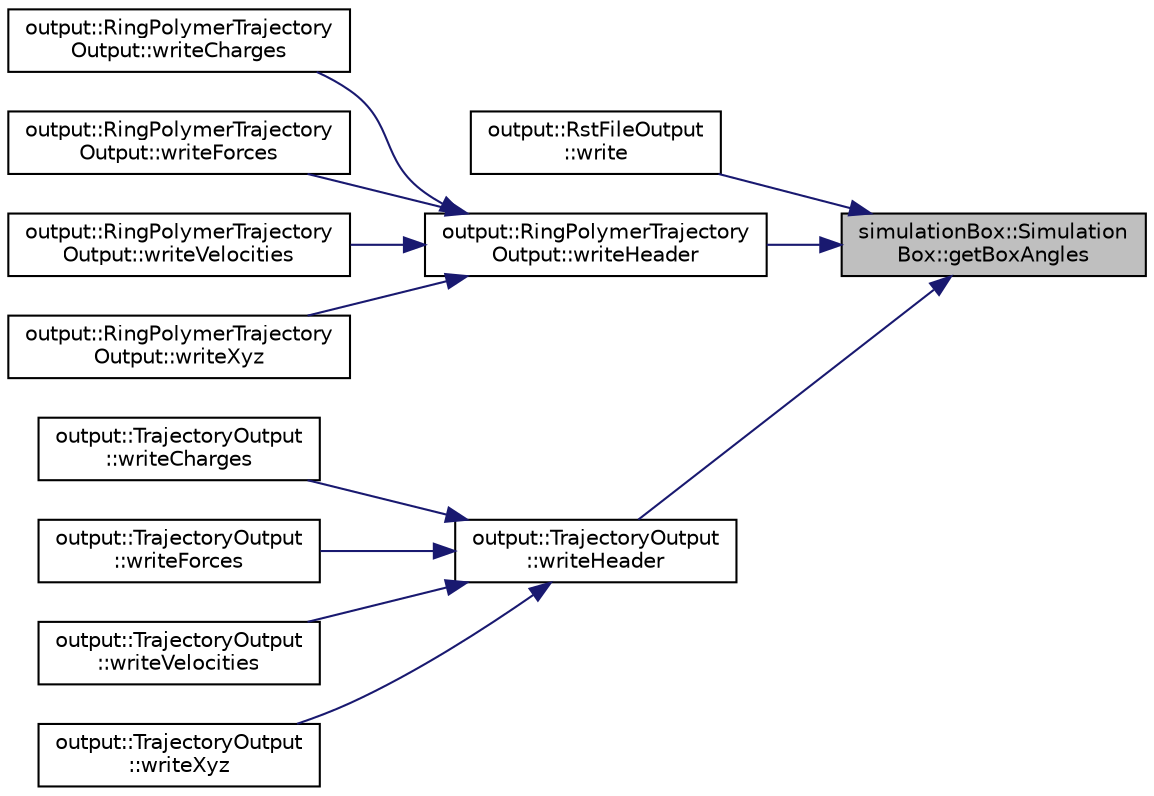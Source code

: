 digraph "simulationBox::SimulationBox::getBoxAngles"
{
 // LATEX_PDF_SIZE
  edge [fontname="Helvetica",fontsize="10",labelfontname="Helvetica",labelfontsize="10"];
  node [fontname="Helvetica",fontsize="10",shape=record];
  rankdir="RL";
  Node1 [label="simulationBox::Simulation\lBox::getBoxAngles",height=0.2,width=0.4,color="black", fillcolor="grey75", style="filled", fontcolor="black",tooltip=" "];
  Node1 -> Node2 [dir="back",color="midnightblue",fontsize="10",style="solid",fontname="Helvetica"];
  Node2 [label="output::RstFileOutput\l::write",height=0.2,width=0.4,color="black", fillcolor="white", style="filled",URL="$classoutput_1_1RstFileOutput.html#a8ddb2b5704b8f72e874559684985fe0e",tooltip="Write the restart file."];
  Node1 -> Node3 [dir="back",color="midnightblue",fontsize="10",style="solid",fontname="Helvetica"];
  Node3 [label="output::RingPolymerTrajectory\lOutput::writeHeader",height=0.2,width=0.4,color="black", fillcolor="white", style="filled",URL="$classoutput_1_1RingPolymerTrajectoryOutput.html#af2817f94e66a7fad99080ce9afbf2456",tooltip="write the header of the beads trajectory file"];
  Node3 -> Node4 [dir="back",color="midnightblue",fontsize="10",style="solid",fontname="Helvetica"];
  Node4 [label="output::RingPolymerTrajectory\lOutput::writeCharges",height=0.2,width=0.4,color="black", fillcolor="white", style="filled",URL="$classoutput_1_1RingPolymerTrajectoryOutput.html#ae0a2cc8ad9cc19ee62ead4fd61301a59",tooltip="write the charge file for all beads"];
  Node3 -> Node5 [dir="back",color="midnightblue",fontsize="10",style="solid",fontname="Helvetica"];
  Node5 [label="output::RingPolymerTrajectory\lOutput::writeForces",height=0.2,width=0.4,color="black", fillcolor="white", style="filled",URL="$classoutput_1_1RingPolymerTrajectoryOutput.html#a81aaddfc59ce324704fdd3c2516eddad",tooltip="write the force file for all beads"];
  Node3 -> Node6 [dir="back",color="midnightblue",fontsize="10",style="solid",fontname="Helvetica"];
  Node6 [label="output::RingPolymerTrajectory\lOutput::writeVelocities",height=0.2,width=0.4,color="black", fillcolor="white", style="filled",URL="$classoutput_1_1RingPolymerTrajectoryOutput.html#a7f2b12653cd30d422fd572dfea0278d7",tooltip="write the velocity file for all beads"];
  Node3 -> Node7 [dir="back",color="midnightblue",fontsize="10",style="solid",fontname="Helvetica"];
  Node7 [label="output::RingPolymerTrajectory\lOutput::writeXyz",height=0.2,width=0.4,color="black", fillcolor="white", style="filled",URL="$classoutput_1_1RingPolymerTrajectoryOutput.html#add5a66816a3ec3596adc6922951106eb",tooltip="write the xyz file for all beads"];
  Node1 -> Node8 [dir="back",color="midnightblue",fontsize="10",style="solid",fontname="Helvetica"];
  Node8 [label="output::TrajectoryOutput\l::writeHeader",height=0.2,width=0.4,color="black", fillcolor="white", style="filled",URL="$classoutput_1_1TrajectoryOutput.html#a927e0f3d1a379fd8f36452e41646ea70",tooltip="Write the header of a trajectory files."];
  Node8 -> Node9 [dir="back",color="midnightblue",fontsize="10",style="solid",fontname="Helvetica"];
  Node9 [label="output::TrajectoryOutput\l::writeCharges",height=0.2,width=0.4,color="black", fillcolor="white", style="filled",URL="$classoutput_1_1TrajectoryOutput.html#acad2152a4ec8b61dfae7f6a1e1fd3781",tooltip="Write charges file."];
  Node8 -> Node10 [dir="back",color="midnightblue",fontsize="10",style="solid",fontname="Helvetica"];
  Node10 [label="output::TrajectoryOutput\l::writeForces",height=0.2,width=0.4,color="black", fillcolor="white", style="filled",URL="$classoutput_1_1TrajectoryOutput.html#aed66f6fe5bf054c5506a9a0a725b5fe1",tooltip="Write forces file."];
  Node8 -> Node11 [dir="back",color="midnightblue",fontsize="10",style="solid",fontname="Helvetica"];
  Node11 [label="output::TrajectoryOutput\l::writeVelocities",height=0.2,width=0.4,color="black", fillcolor="white", style="filled",URL="$classoutput_1_1TrajectoryOutput.html#a6f1f94274e8ab14ebab91daba792c6a8",tooltip="Write velocities file."];
  Node8 -> Node12 [dir="back",color="midnightblue",fontsize="10",style="solid",fontname="Helvetica"];
  Node12 [label="output::TrajectoryOutput\l::writeXyz",height=0.2,width=0.4,color="black", fillcolor="white", style="filled",URL="$classoutput_1_1TrajectoryOutput.html#a2a2b5461c5274191208c6049a038a900",tooltip="Write xyz file."];
}
